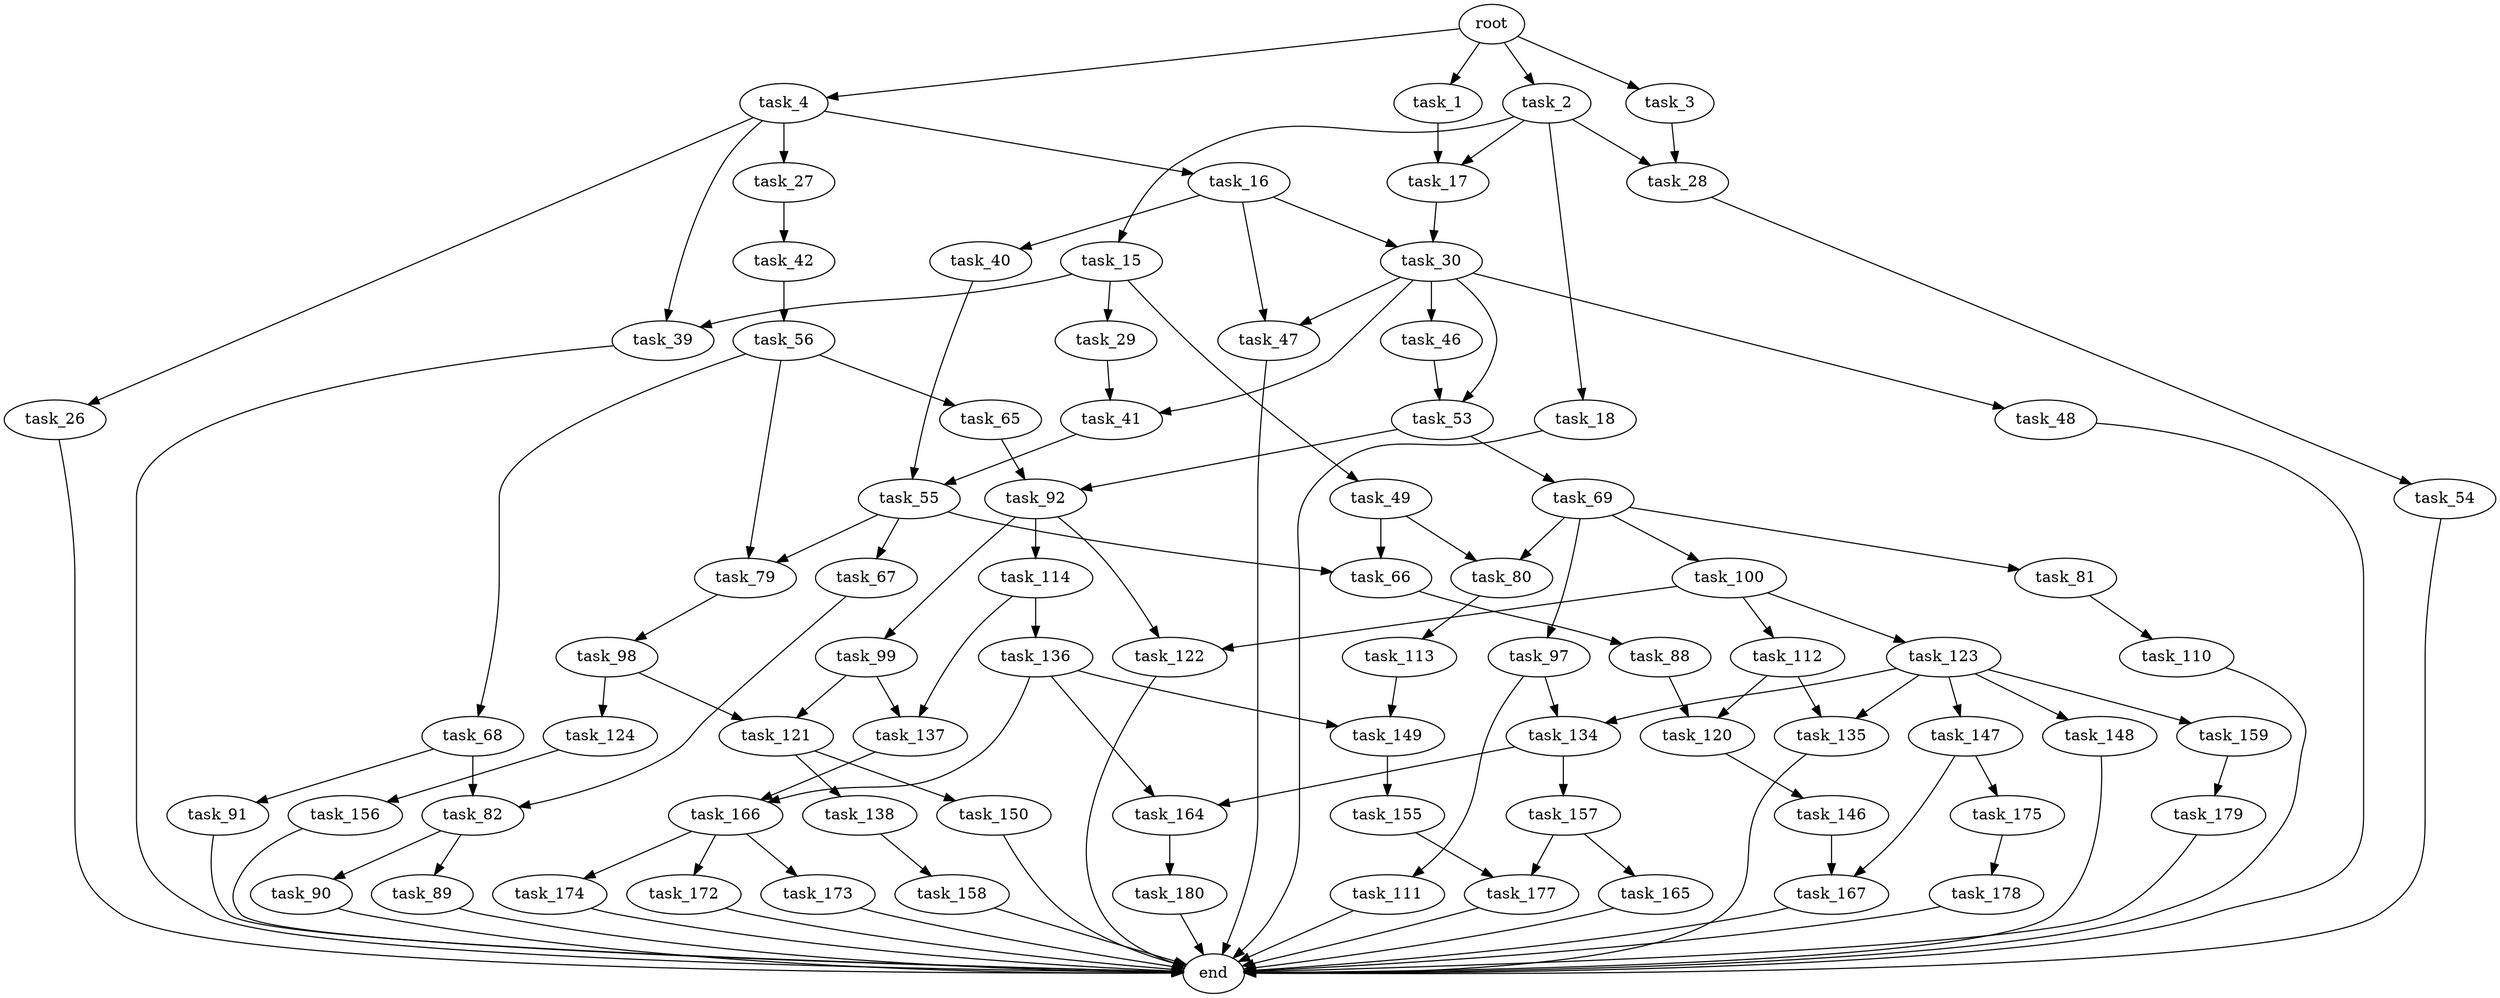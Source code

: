 digraph G {
  root [size="0.000000"];
  task_1 [size="174892823304.000000"];
  task_2 [size="231928233984.000000"];
  task_3 [size="48332093497.000000"];
  task_4 [size="45542266968.000000"];
  task_17 [size="11305174127.000000"];
  task_15 [size="19408343572.000000"];
  task_18 [size="5679312085.000000"];
  task_28 [size="80409458633.000000"];
  task_16 [size="598960337.000000"];
  task_26 [size="68719476736.000000"];
  task_27 [size="231928233984.000000"];
  task_39 [size="231928233984.000000"];
  task_29 [size="11395957500.000000"];
  task_49 [size="185118207984.000000"];
  task_30 [size="11373323506.000000"];
  task_40 [size="1073741824000.000000"];
  task_47 [size="39844985551.000000"];
  end [size="0.000000"];
  task_42 [size="4781328655.000000"];
  task_54 [size="8679743605.000000"];
  task_41 [size="418196206384.000000"];
  task_46 [size="7400764973.000000"];
  task_48 [size="1096355496358.000000"];
  task_53 [size="41737975371.000000"];
  task_55 [size="134217728000.000000"];
  task_56 [size="1073741824000.000000"];
  task_66 [size="368293445632.000000"];
  task_80 [size="7685531592.000000"];
  task_69 [size="8589934592.000000"];
  task_92 [size="42317426546.000000"];
  task_67 [size="2118296839.000000"];
  task_79 [size="68719476736.000000"];
  task_65 [size="231928233984.000000"];
  task_68 [size="52761667312.000000"];
  task_88 [size="9532562589.000000"];
  task_82 [size="8350109754.000000"];
  task_91 [size="421936629249.000000"];
  task_81 [size="153944022285.000000"];
  task_97 [size="1237210248786.000000"];
  task_100 [size="134217728000.000000"];
  task_98 [size="549755813888.000000"];
  task_113 [size="782757789696.000000"];
  task_110 [size="12761411239.000000"];
  task_89 [size="1171746548244.000000"];
  task_90 [size="134217728000.000000"];
  task_120 [size="26780134294.000000"];
  task_99 [size="549755813888.000000"];
  task_114 [size="45769834764.000000"];
  task_122 [size="1073741824000.000000"];
  task_111 [size="227725858061.000000"];
  task_134 [size="203844610224.000000"];
  task_121 [size="16514060396.000000"];
  task_124 [size="10668666495.000000"];
  task_137 [size="1908745336.000000"];
  task_112 [size="134217728000.000000"];
  task_123 [size="86413150943.000000"];
  task_135 [size="6768176785.000000"];
  task_149 [size="197643171960.000000"];
  task_136 [size="31747760412.000000"];
  task_146 [size="549755813888.000000"];
  task_138 [size="782757789696.000000"];
  task_150 [size="782757789696.000000"];
  task_147 [size="368293445632.000000"];
  task_148 [size="206884625138.000000"];
  task_159 [size="92152086318.000000"];
  task_156 [size="1073741824000.000000"];
  task_157 [size="24177581936.000000"];
  task_164 [size="1073741824000.000000"];
  task_166 [size="44596841908.000000"];
  task_158 [size="5661307772.000000"];
  task_167 [size="37535229420.000000"];
  task_175 [size="2019915950.000000"];
  task_155 [size="392394726397.000000"];
  task_177 [size="144747309864.000000"];
  task_165 [size="140267213593.000000"];
  task_179 [size="5494168911.000000"];
  task_180 [size="782757789696.000000"];
  task_172 [size="81850826454.000000"];
  task_173 [size="1320903607959.000000"];
  task_174 [size="19686643276.000000"];
  task_178 [size="134656600128.000000"];

  root -> task_1 [size="1.000000"];
  root -> task_2 [size="1.000000"];
  root -> task_3 [size="1.000000"];
  root -> task_4 [size="1.000000"];
  task_1 -> task_17 [size="134217728.000000"];
  task_2 -> task_15 [size="301989888.000000"];
  task_2 -> task_17 [size="301989888.000000"];
  task_2 -> task_18 [size="301989888.000000"];
  task_2 -> task_28 [size="301989888.000000"];
  task_3 -> task_28 [size="838860800.000000"];
  task_4 -> task_16 [size="75497472.000000"];
  task_4 -> task_26 [size="75497472.000000"];
  task_4 -> task_27 [size="75497472.000000"];
  task_4 -> task_39 [size="75497472.000000"];
  task_17 -> task_30 [size="209715200.000000"];
  task_15 -> task_29 [size="838860800.000000"];
  task_15 -> task_39 [size="838860800.000000"];
  task_15 -> task_49 [size="838860800.000000"];
  task_18 -> end [size="1.000000"];
  task_28 -> task_54 [size="75497472.000000"];
  task_16 -> task_30 [size="33554432.000000"];
  task_16 -> task_40 [size="33554432.000000"];
  task_16 -> task_47 [size="33554432.000000"];
  task_26 -> end [size="1.000000"];
  task_27 -> task_42 [size="301989888.000000"];
  task_39 -> end [size="1.000000"];
  task_29 -> task_41 [size="536870912.000000"];
  task_49 -> task_66 [size="134217728.000000"];
  task_49 -> task_80 [size="134217728.000000"];
  task_30 -> task_41 [size="33554432.000000"];
  task_30 -> task_46 [size="33554432.000000"];
  task_30 -> task_47 [size="33554432.000000"];
  task_30 -> task_48 [size="33554432.000000"];
  task_30 -> task_53 [size="33554432.000000"];
  task_40 -> task_55 [size="838860800.000000"];
  task_47 -> end [size="1.000000"];
  task_42 -> task_56 [size="75497472.000000"];
  task_54 -> end [size="1.000000"];
  task_41 -> task_55 [size="411041792.000000"];
  task_46 -> task_53 [size="33554432.000000"];
  task_48 -> end [size="1.000000"];
  task_53 -> task_69 [size="75497472.000000"];
  task_53 -> task_92 [size="75497472.000000"];
  task_55 -> task_66 [size="209715200.000000"];
  task_55 -> task_67 [size="209715200.000000"];
  task_55 -> task_79 [size="209715200.000000"];
  task_56 -> task_65 [size="838860800.000000"];
  task_56 -> task_68 [size="838860800.000000"];
  task_56 -> task_79 [size="838860800.000000"];
  task_66 -> task_88 [size="411041792.000000"];
  task_80 -> task_113 [size="536870912.000000"];
  task_69 -> task_80 [size="33554432.000000"];
  task_69 -> task_81 [size="33554432.000000"];
  task_69 -> task_97 [size="33554432.000000"];
  task_69 -> task_100 [size="33554432.000000"];
  task_92 -> task_99 [size="75497472.000000"];
  task_92 -> task_114 [size="75497472.000000"];
  task_92 -> task_122 [size="75497472.000000"];
  task_67 -> task_82 [size="134217728.000000"];
  task_79 -> task_98 [size="134217728.000000"];
  task_65 -> task_92 [size="301989888.000000"];
  task_68 -> task_82 [size="838860800.000000"];
  task_68 -> task_91 [size="838860800.000000"];
  task_88 -> task_120 [size="301989888.000000"];
  task_82 -> task_89 [size="33554432.000000"];
  task_82 -> task_90 [size="33554432.000000"];
  task_91 -> end [size="1.000000"];
  task_81 -> task_110 [size="411041792.000000"];
  task_97 -> task_111 [size="838860800.000000"];
  task_97 -> task_134 [size="838860800.000000"];
  task_100 -> task_112 [size="209715200.000000"];
  task_100 -> task_122 [size="209715200.000000"];
  task_100 -> task_123 [size="209715200.000000"];
  task_98 -> task_121 [size="536870912.000000"];
  task_98 -> task_124 [size="536870912.000000"];
  task_113 -> task_149 [size="679477248.000000"];
  task_110 -> end [size="1.000000"];
  task_89 -> end [size="1.000000"];
  task_90 -> end [size="1.000000"];
  task_120 -> task_146 [size="679477248.000000"];
  task_99 -> task_121 [size="536870912.000000"];
  task_99 -> task_137 [size="536870912.000000"];
  task_114 -> task_136 [size="134217728.000000"];
  task_114 -> task_137 [size="134217728.000000"];
  task_122 -> end [size="1.000000"];
  task_111 -> end [size="1.000000"];
  task_134 -> task_157 [size="134217728.000000"];
  task_134 -> task_164 [size="134217728.000000"];
  task_121 -> task_138 [size="301989888.000000"];
  task_121 -> task_150 [size="301989888.000000"];
  task_124 -> task_156 [size="33554432.000000"];
  task_137 -> task_166 [size="75497472.000000"];
  task_112 -> task_120 [size="209715200.000000"];
  task_112 -> task_135 [size="209715200.000000"];
  task_123 -> task_134 [size="301989888.000000"];
  task_123 -> task_135 [size="301989888.000000"];
  task_123 -> task_147 [size="301989888.000000"];
  task_123 -> task_148 [size="301989888.000000"];
  task_123 -> task_159 [size="301989888.000000"];
  task_135 -> end [size="1.000000"];
  task_149 -> task_155 [size="134217728.000000"];
  task_136 -> task_149 [size="536870912.000000"];
  task_136 -> task_164 [size="536870912.000000"];
  task_136 -> task_166 [size="536870912.000000"];
  task_146 -> task_167 [size="536870912.000000"];
  task_138 -> task_158 [size="679477248.000000"];
  task_150 -> end [size="1.000000"];
  task_147 -> task_167 [size="411041792.000000"];
  task_147 -> task_175 [size="411041792.000000"];
  task_148 -> end [size="1.000000"];
  task_159 -> task_179 [size="301989888.000000"];
  task_156 -> end [size="1.000000"];
  task_157 -> task_165 [size="411041792.000000"];
  task_157 -> task_177 [size="411041792.000000"];
  task_164 -> task_180 [size="838860800.000000"];
  task_166 -> task_172 [size="75497472.000000"];
  task_166 -> task_173 [size="75497472.000000"];
  task_166 -> task_174 [size="75497472.000000"];
  task_158 -> end [size="1.000000"];
  task_167 -> end [size="1.000000"];
  task_175 -> task_178 [size="33554432.000000"];
  task_155 -> task_177 [size="301989888.000000"];
  task_177 -> end [size="1.000000"];
  task_165 -> end [size="1.000000"];
  task_179 -> end [size="1.000000"];
  task_180 -> end [size="1.000000"];
  task_172 -> end [size="1.000000"];
  task_173 -> end [size="1.000000"];
  task_174 -> end [size="1.000000"];
  task_178 -> end [size="1.000000"];
}
